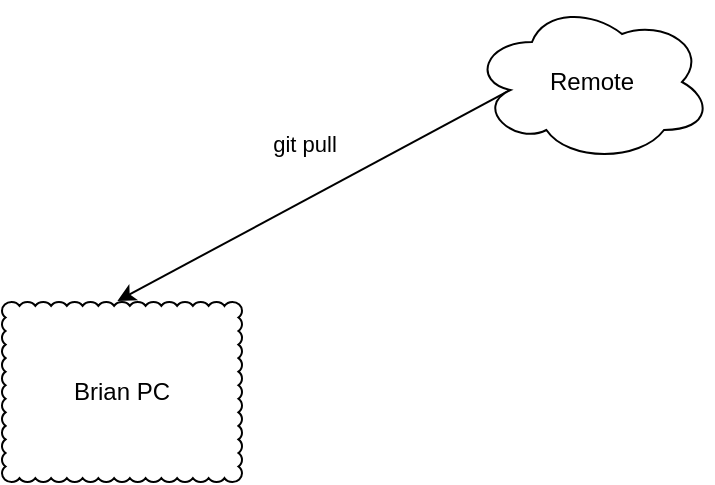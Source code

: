 <mxfile>
    <diagram id="5YZj9-VOACLFg5MqLY5I" name="Page-1">
        <mxGraphModel dx="1367" dy="394" grid="1" gridSize="10" guides="1" tooltips="1" connect="1" arrows="1" fold="1" page="1" pageScale="1" pageWidth="850" pageHeight="1100" math="0" shadow="0">
            <root>
                <mxCell id="0"/>
                <mxCell id="1" parent="0"/>
                <mxCell id="4" style="edgeStyle=none;html=1;exitX=0.16;exitY=0.55;exitDx=0;exitDy=0;exitPerimeter=0;entryX=0.481;entryY=-0.006;entryDx=0;entryDy=0;entryPerimeter=0;" edge="1" parent="1" source="2" target="3">
                    <mxGeometry relative="1" as="geometry"/>
                </mxCell>
                <mxCell id="5" value="git pull" style="edgeLabel;html=1;align=center;verticalAlign=middle;resizable=0;points=[];" vertex="1" connectable="0" parent="4">
                    <mxGeometry x="-0.215" y="1" relative="1" as="geometry">
                        <mxPoint x="-27" y="-16" as="offset"/>
                    </mxGeometry>
                </mxCell>
                <mxCell id="2" value="Remote" style="ellipse;shape=cloud;whiteSpace=wrap;html=1;" vertex="1" parent="1">
                    <mxGeometry x="365" y="50" width="120" height="80" as="geometry"/>
                </mxCell>
                <mxCell id="3" value="Brian PC" style="whiteSpace=wrap;html=1;shape=mxgraph.basic.cloud_rect" vertex="1" parent="1">
                    <mxGeometry x="130" y="200" width="120" height="90" as="geometry"/>
                </mxCell>
            </root>
        </mxGraphModel>
    </diagram>
</mxfile>